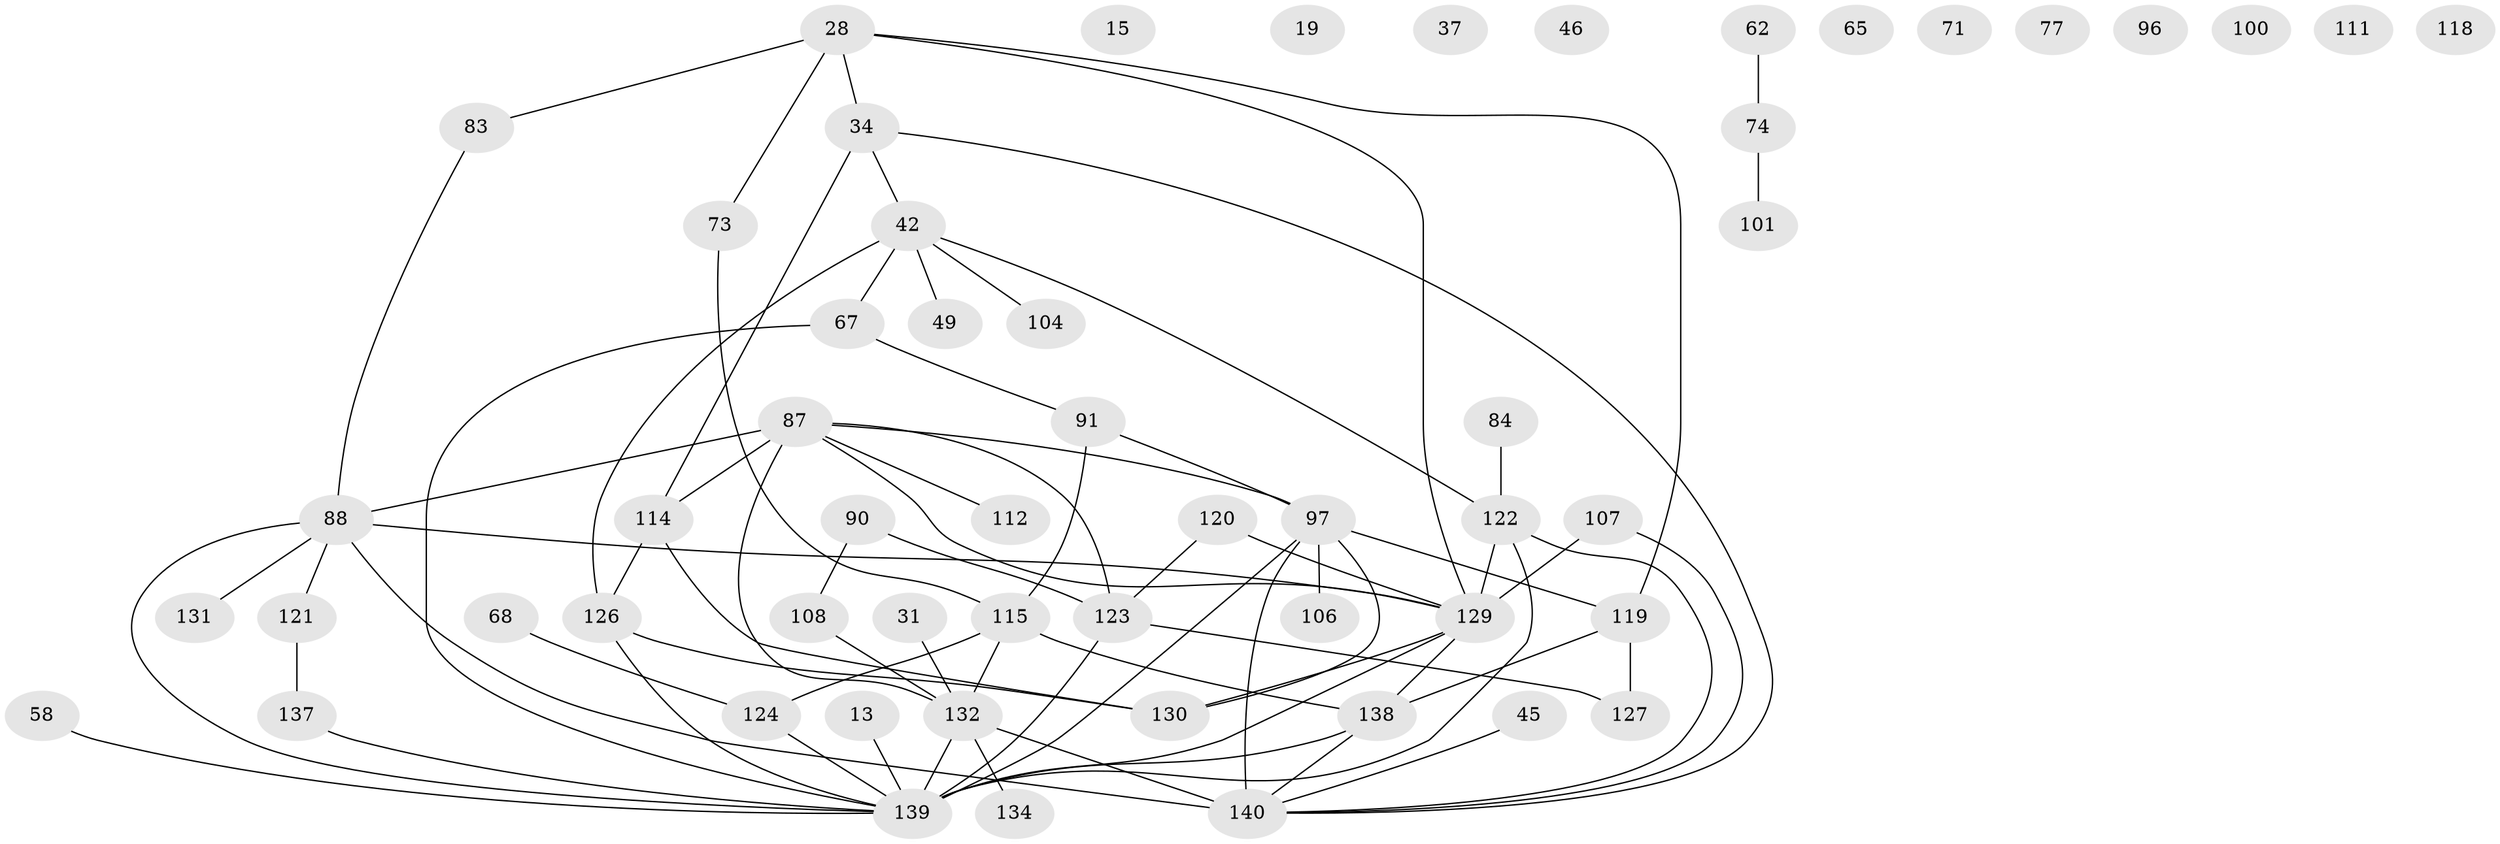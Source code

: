 // original degree distribution, {1: 0.15, 2: 0.2714285714285714, 3: 0.16428571428571428, 4: 0.19285714285714287, 5: 0.09285714285714286, 0: 0.07857142857142857, 7: 0.007142857142857143, 6: 0.04285714285714286}
// Generated by graph-tools (version 1.1) at 2025/43/03/04/25 21:43:38]
// undirected, 56 vertices, 76 edges
graph export_dot {
graph [start="1"]
  node [color=gray90,style=filled];
  13;
  15;
  19;
  28;
  31;
  34;
  37;
  42 [super="+36"];
  45;
  46;
  49;
  58;
  62;
  65;
  67 [super="+44+59+40"];
  68 [super="+17"];
  71;
  73 [super="+55"];
  74;
  77;
  83;
  84;
  87 [super="+2+50+48+20"];
  88 [super="+53"];
  90 [super="+72+1"];
  91 [super="+4"];
  96;
  97 [super="+47+25+89+54"];
  100;
  101;
  104;
  106;
  107;
  108;
  111;
  112;
  114 [super="+12+92+76"];
  115 [super="+56"];
  118;
  119 [super="+86+102"];
  120 [super="+8"];
  121;
  122 [super="+10"];
  123 [super="+80"];
  124 [super="+110"];
  126 [super="+113"];
  127;
  129 [super="+79+125"];
  130;
  131;
  132 [super="+98+60"];
  134 [super="+94"];
  137;
  138 [super="+136"];
  139 [super="+66+85+133+135"];
  140 [super="+117"];
  13 -- 139;
  28 -- 34;
  28 -- 73 [weight=2];
  28 -- 83;
  28 -- 129;
  28 -- 119;
  31 -- 132;
  34 -- 42;
  34 -- 114;
  34 -- 140;
  42 -- 49;
  42 -- 104;
  42 -- 122 [weight=2];
  42 -- 126;
  42 -- 67 [weight=2];
  45 -- 140;
  58 -- 139;
  62 -- 74;
  67 -- 91;
  67 -- 139 [weight=4];
  68 -- 124;
  73 -- 115 [weight=2];
  74 -- 101;
  83 -- 88;
  84 -- 122;
  87 -- 88 [weight=2];
  87 -- 112;
  87 -- 97 [weight=2];
  87 -- 123;
  87 -- 129;
  87 -- 114 [weight=2];
  87 -- 132 [weight=2];
  88 -- 121;
  88 -- 131;
  88 -- 140 [weight=2];
  88 -- 129;
  88 -- 139 [weight=2];
  90 -- 123;
  90 -- 108;
  91 -- 115;
  91 -- 97;
  97 -- 140 [weight=2];
  97 -- 106;
  97 -- 130;
  97 -- 119;
  97 -- 139 [weight=2];
  107 -- 140;
  107 -- 129;
  108 -- 132;
  114 -- 130;
  114 -- 126 [weight=2];
  115 -- 124 [weight=2];
  115 -- 132;
  115 -- 138;
  119 -- 127;
  119 -- 138 [weight=2];
  120 -- 123;
  120 -- 129 [weight=3];
  121 -- 137;
  122 -- 129;
  122 -- 139;
  122 -- 140;
  123 -- 127;
  123 -- 139 [weight=4];
  124 -- 139 [weight=2];
  126 -- 130;
  126 -- 139;
  129 -- 130 [weight=2];
  129 -- 139 [weight=4];
  129 -- 138;
  132 -- 139;
  132 -- 134 [weight=2];
  132 -- 140 [weight=2];
  137 -- 139;
  138 -- 139 [weight=2];
  138 -- 140;
}
